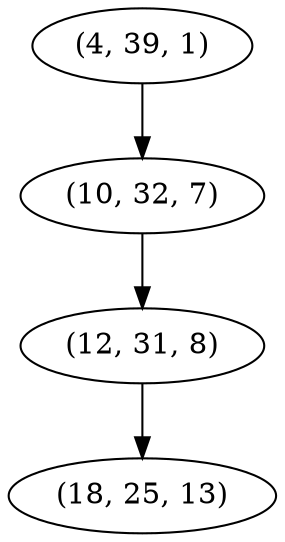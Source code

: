 digraph tree {
    "(4, 39, 1)";
    "(10, 32, 7)";
    "(12, 31, 8)";
    "(18, 25, 13)";
    "(4, 39, 1)" -> "(10, 32, 7)";
    "(10, 32, 7)" -> "(12, 31, 8)";
    "(12, 31, 8)" -> "(18, 25, 13)";
}

